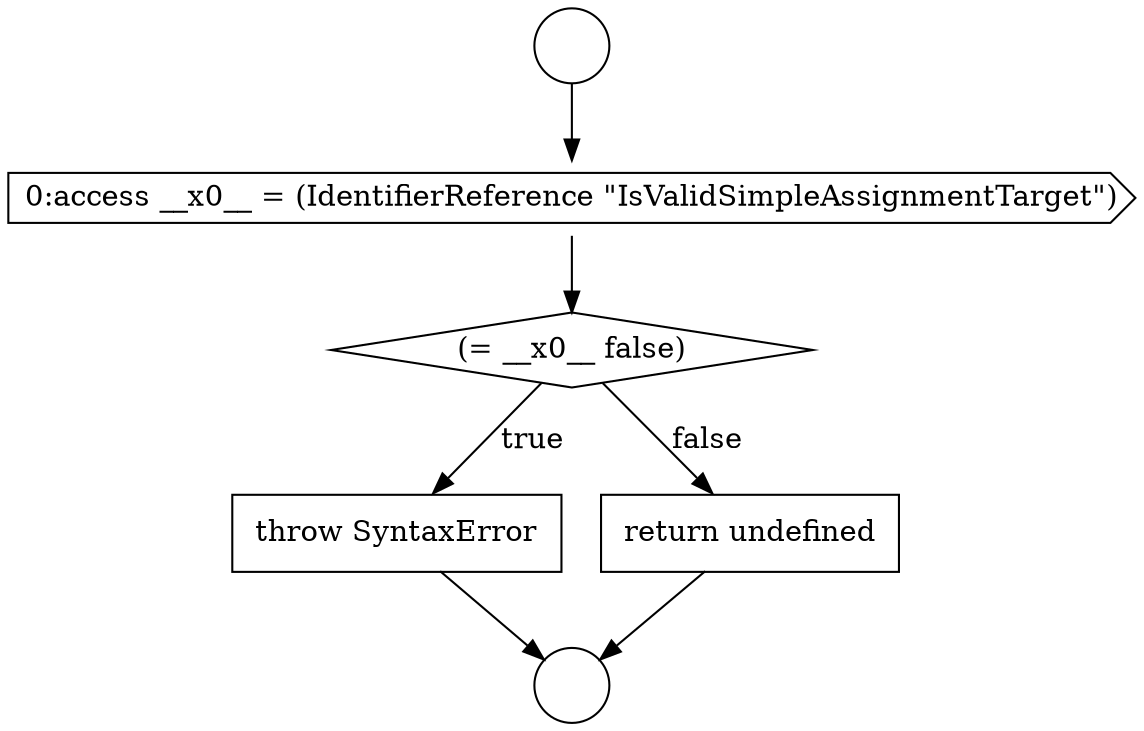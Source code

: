 digraph {
  node17375 [shape=none, margin=0, label=<<font color="black">
    <table border="0" cellborder="1" cellspacing="0" cellpadding="10">
      <tr><td align="left">throw SyntaxError</td></tr>
    </table>
  </font>> color="black" fillcolor="white" style=filled]
  node17371 [shape=circle label=" " color="black" fillcolor="white" style=filled]
  node17374 [shape=diamond, label=<<font color="black">(= __x0__ false)</font>> color="black" fillcolor="white" style=filled]
  node17373 [shape=cds, label=<<font color="black">0:access __x0__ = (IdentifierReference &quot;IsValidSimpleAssignmentTarget&quot;)</font>> color="black" fillcolor="white" style=filled]
  node17376 [shape=none, margin=0, label=<<font color="black">
    <table border="0" cellborder="1" cellspacing="0" cellpadding="10">
      <tr><td align="left">return undefined</td></tr>
    </table>
  </font>> color="black" fillcolor="white" style=filled]
  node17372 [shape=circle label=" " color="black" fillcolor="white" style=filled]
  node17375 -> node17372 [ color="black"]
  node17371 -> node17373 [ color="black"]
  node17376 -> node17372 [ color="black"]
  node17374 -> node17375 [label=<<font color="black">true</font>> color="black"]
  node17374 -> node17376 [label=<<font color="black">false</font>> color="black"]
  node17373 -> node17374 [ color="black"]
}
